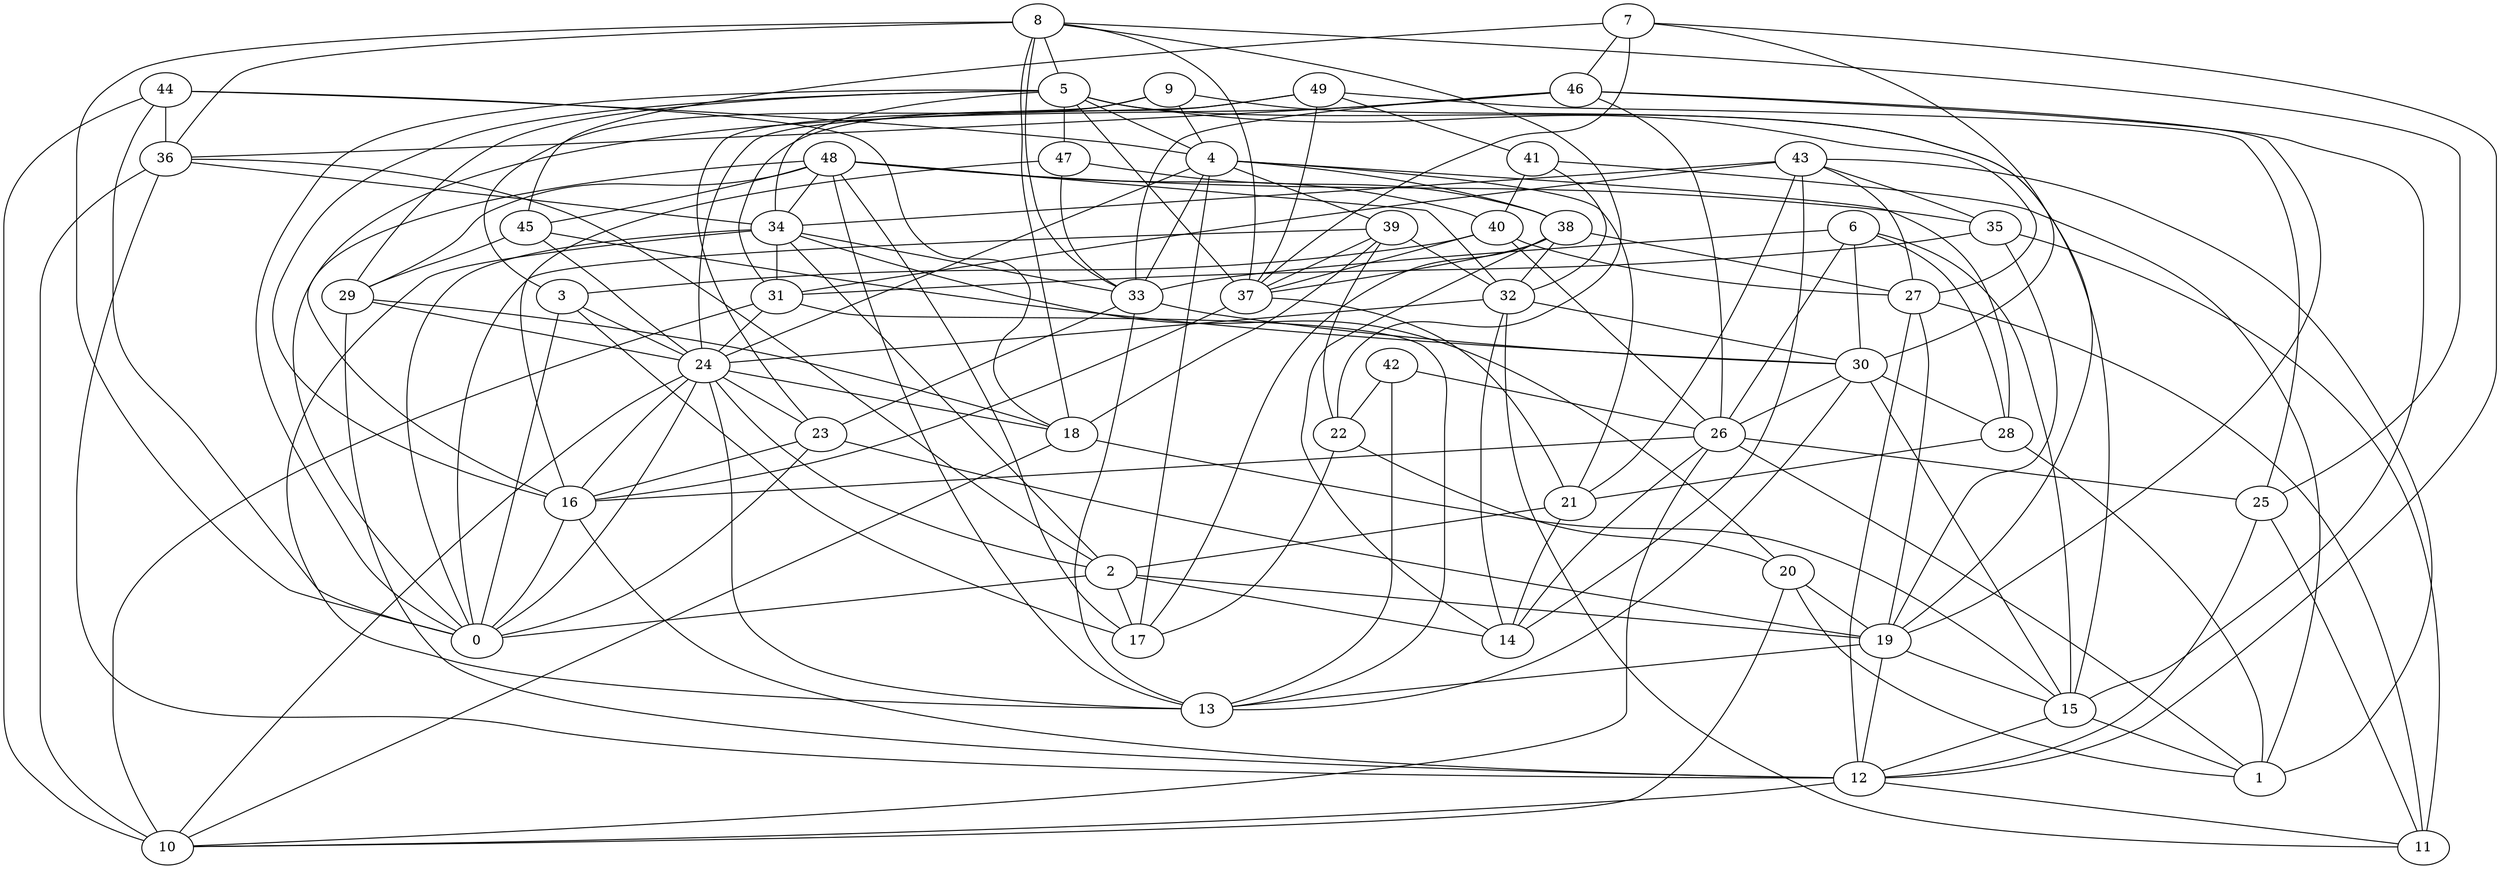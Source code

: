 digraph GG_graph {

subgraph G_graph {
edge [color = black]
"7" -> "46" [dir = none]
"7" -> "12" [dir = none]
"7" -> "45" [dir = none]
"18" -> "15" [dir = none]
"18" -> "10" [dir = none]
"29" -> "24" [dir = none]
"29" -> "18" [dir = none]
"29" -> "12" [dir = none]
"48" -> "40" [dir = none]
"48" -> "35" [dir = none]
"48" -> "17" [dir = none]
"48" -> "13" [dir = none]
"48" -> "32" [dir = none]
"44" -> "18" [dir = none]
"44" -> "0" [dir = none]
"44" -> "10" [dir = none]
"12" -> "10" [dir = none]
"12" -> "11" [dir = none]
"43" -> "34" [dir = none]
"43" -> "14" [dir = none]
"43" -> "21" [dir = none]
"43" -> "31" [dir = none]
"43" -> "27" [dir = none]
"9" -> "19" [dir = none]
"9" -> "4" [dir = none]
"9" -> "23" [dir = none]
"9" -> "3" [dir = none]
"39" -> "0" [dir = none]
"39" -> "18" [dir = none]
"39" -> "37" [dir = none]
"39" -> "32" [dir = none]
"39" -> "22" [dir = none]
"24" -> "16" [dir = none]
"24" -> "23" [dir = none]
"24" -> "13" [dir = none]
"24" -> "10" [dir = none]
"24" -> "18" [dir = none]
"24" -> "2" [dir = none]
"5" -> "27" [dir = none]
"5" -> "37" [dir = none]
"5" -> "47" [dir = none]
"5" -> "4" [dir = none]
"5" -> "15" [dir = none]
"5" -> "29" [dir = none]
"5" -> "34" [dir = none]
"40" -> "26" [dir = none]
"40" -> "27" [dir = none]
"40" -> "37" [dir = none]
"40" -> "3" [dir = none]
"22" -> "17" [dir = none]
"33" -> "30" [dir = none]
"33" -> "23" [dir = none]
"33" -> "13" [dir = none]
"8" -> "25" [dir = none]
"8" -> "22" [dir = none]
"8" -> "36" [dir = none]
"8" -> "33" [dir = none]
"8" -> "37" [dir = none]
"8" -> "5" [dir = none]
"8" -> "0" [dir = none]
"38" -> "37" [dir = none]
"38" -> "27" [dir = none]
"38" -> "17" [dir = none]
"38" -> "32" [dir = none]
"37" -> "16" [dir = none]
"37" -> "21" [dir = none]
"32" -> "30" [dir = none]
"32" -> "11" [dir = none]
"32" -> "24" [dir = none]
"32" -> "14" [dir = none]
"26" -> "1" [dir = none]
"26" -> "10" [dir = none]
"26" -> "14" [dir = none]
"26" -> "16" [dir = none]
"31" -> "24" [dir = none]
"2" -> "17" [dir = none]
"2" -> "19" [dir = none]
"2" -> "14" [dir = none]
"2" -> "0" [dir = none]
"25" -> "11" [dir = none]
"42" -> "13" [dir = none]
"42" -> "26" [dir = none]
"42" -> "22" [dir = none]
"49" -> "24" [dir = none]
"49" -> "37" [dir = none]
"49" -> "31" [dir = none]
"49" -> "41" [dir = none]
"49" -> "25" [dir = none]
"19" -> "12" [dir = none]
"19" -> "15" [dir = none]
"19" -> "13" [dir = none]
"45" -> "24" [dir = none]
"45" -> "30" [dir = none]
"45" -> "29" [dir = none]
"3" -> "24" [dir = none]
"3" -> "0" [dir = none]
"3" -> "17" [dir = none]
"30" -> "13" [dir = none]
"30" -> "26" [dir = none]
"30" -> "28" [dir = none]
"30" -> "15" [dir = none]
"6" -> "26" [dir = none]
"6" -> "28" [dir = none]
"6" -> "15" [dir = none]
"6" -> "30" [dir = none]
"6" -> "33" [dir = none]
"27" -> "11" [dir = none]
"35" -> "11" [dir = none]
"35" -> "31" [dir = none]
"35" -> "19" [dir = none]
"15" -> "12" [dir = none]
"15" -> "1" [dir = none]
"21" -> "14" [dir = none]
"21" -> "2" [dir = none]
"23" -> "0" [dir = none]
"23" -> "16" [dir = none]
"23" -> "19" [dir = none]
"46" -> "15" [dir = none]
"46" -> "19" [dir = none]
"46" -> "26" [dir = none]
"46" -> "36" [dir = none]
"46" -> "33" [dir = none]
"41" -> "40" [dir = none]
"41" -> "32" [dir = none]
"28" -> "21" [dir = none]
"28" -> "1" [dir = none]
"47" -> "16" [dir = none]
"47" -> "38" [dir = none]
"16" -> "0" [dir = none]
"4" -> "38" [dir = none]
"4" -> "28" [dir = none]
"4" -> "17" [dir = none]
"4" -> "21" [dir = none]
"4" -> "24" [dir = none]
"4" -> "39" [dir = none]
"4" -> "33" [dir = none]
"36" -> "2" [dir = none]
"36" -> "10" [dir = none]
"36" -> "34" [dir = none]
"34" -> "33" [dir = none]
"34" -> "0" [dir = none]
"34" -> "13" [dir = none]
"34" -> "31" [dir = none]
"34" -> "20" [dir = none]
"34" -> "2" [dir = none]
"20" -> "19" [dir = none]
"20" -> "1" [dir = none]
"31" -> "10" [dir = none]
"20" -> "10" [dir = none]
"41" -> "1" [dir = none]
"43" -> "35" [dir = none]
"38" -> "14" [dir = none]
"5" -> "16" [dir = none]
"25" -> "12" [dir = none]
"48" -> "0" [dir = none]
"27" -> "19" [dir = none]
"44" -> "36" [dir = none]
"48" -> "34" [dir = none]
"43" -> "1" [dir = none]
"24" -> "0" [dir = none]
"5" -> "0" [dir = none]
"22" -> "20" [dir = none]
"46" -> "16" [dir = none]
"36" -> "12" [dir = none]
"27" -> "12" [dir = none]
"47" -> "33" [dir = none]
"26" -> "25" [dir = none]
"7" -> "37" [dir = none]
"16" -> "12" [dir = none]
"48" -> "29" [dir = none]
"7" -> "30" [dir = none]
"31" -> "13" [dir = none]
"44" -> "4" [dir = none]
"48" -> "45" [dir = none]
"8" -> "18" [dir = none]
}

}
